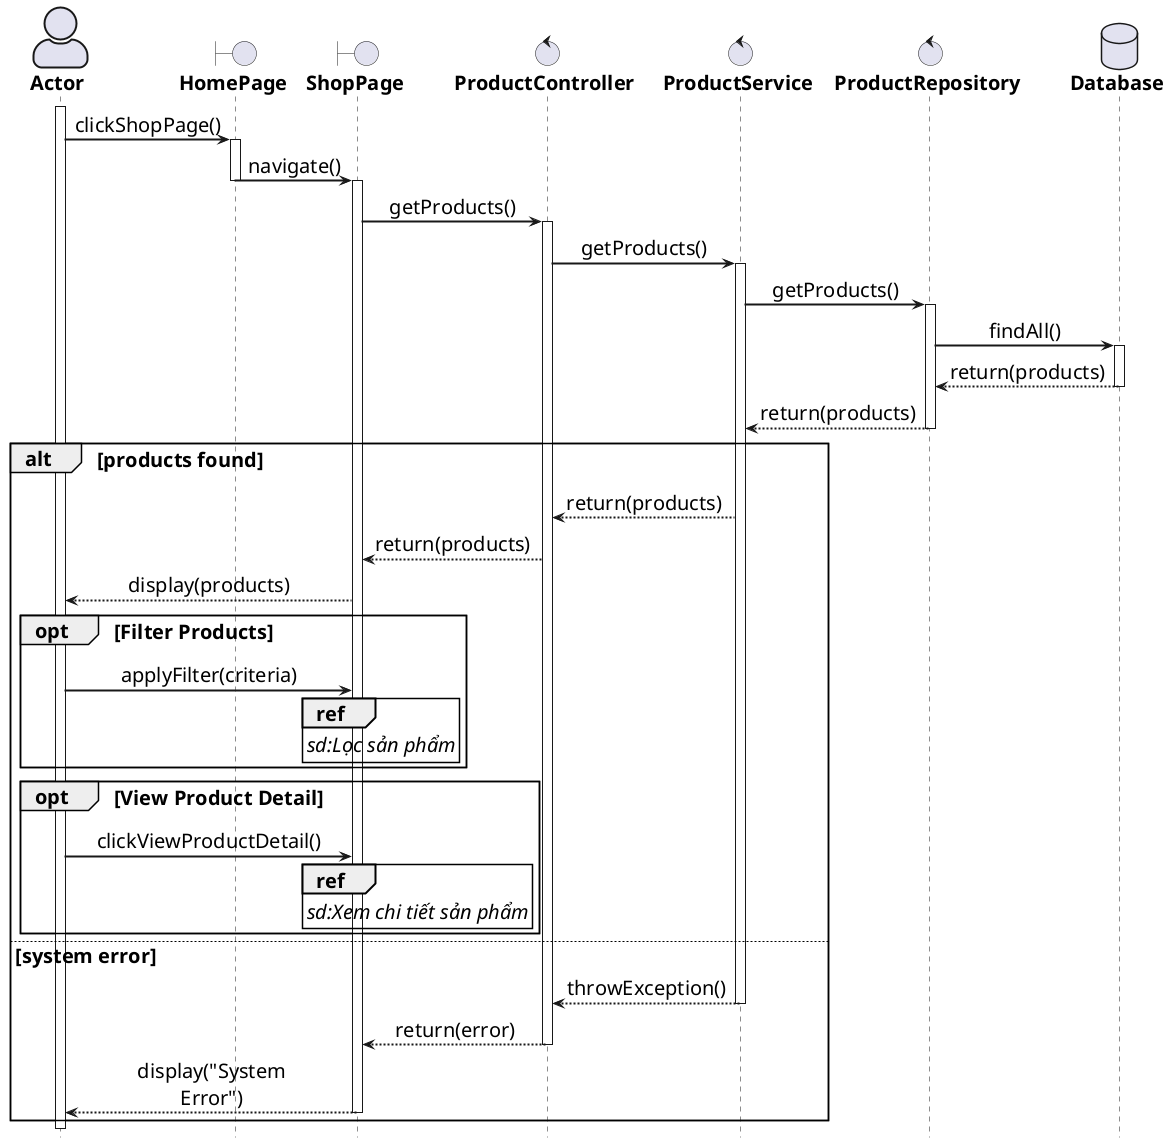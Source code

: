 @startuml

' General configuration
skinparam defaultFontSize 20
skinparam maxMessageSize 60
skinparam sequenceMessageAlign center

' Actor style configuration
skinparam actorStyle awesome

' Arrow and border thickness configuration
skinparam {
    ArrowThickness 2
    ParticipantBorderThickness 2
    ActorBorderThickness 2
    LifeLineBorderThickness 2
    ActivationBorderThickness 2
}

' Life line color configuration
skinparam LifeLineBorderColor black

' Font style configuration for components
skinparam {
    actorFontStyle bold
    boundaryFontStyle bold
    controlFontStyle bold
    entityFontStyle bold
    databaseFontStyle bold
}

' Define components
actor "Actor" as actor
boundary "HomePage" as homePage
boundary "ShopPage" as shopPage
control "ProductController" as controller
control "ProductService" as service
control "ProductRepository" as repo
database "Database" as db

' Start processing flow
activate actor
actor -> homePage: clickShopPage()
activate homePage

homePage -> shopPage: navigate()
deactivate homePage
activate shopPage

shopPage -> controller: getProducts()
activate controller

controller -> service: getProducts()
activate service

service -> repo: getProducts()
activate repo
repo -> db: findAll()
activate db
db --> repo: return(products)
deactivate db
repo --> service: return(products)
deactivate repo

alt products found
    service --> controller: return(products)
    controller --> shopPage: return(products)
    shopPage --> actor: display(products)
    
    opt Filter Products
        actor -> shopPage: applyFilter(criteria)
        ref over shopPage
            //sd:Lọc sản phẩm//
        end ref
    end
    
    opt View Product Detail
        actor -> shopPage: clickViewProductDetail()
        ref over shopPage
            //sd:Xem chi tiết sản phẩm//
        end ref
    end
else system error
    service --> controller: throwException()
    deactivate service
    controller --> shopPage: return(error)
    deactivate controller
    shopPage --> actor: display("System Error")
    deactivate shopPage
end

hide footbox
@enduml
